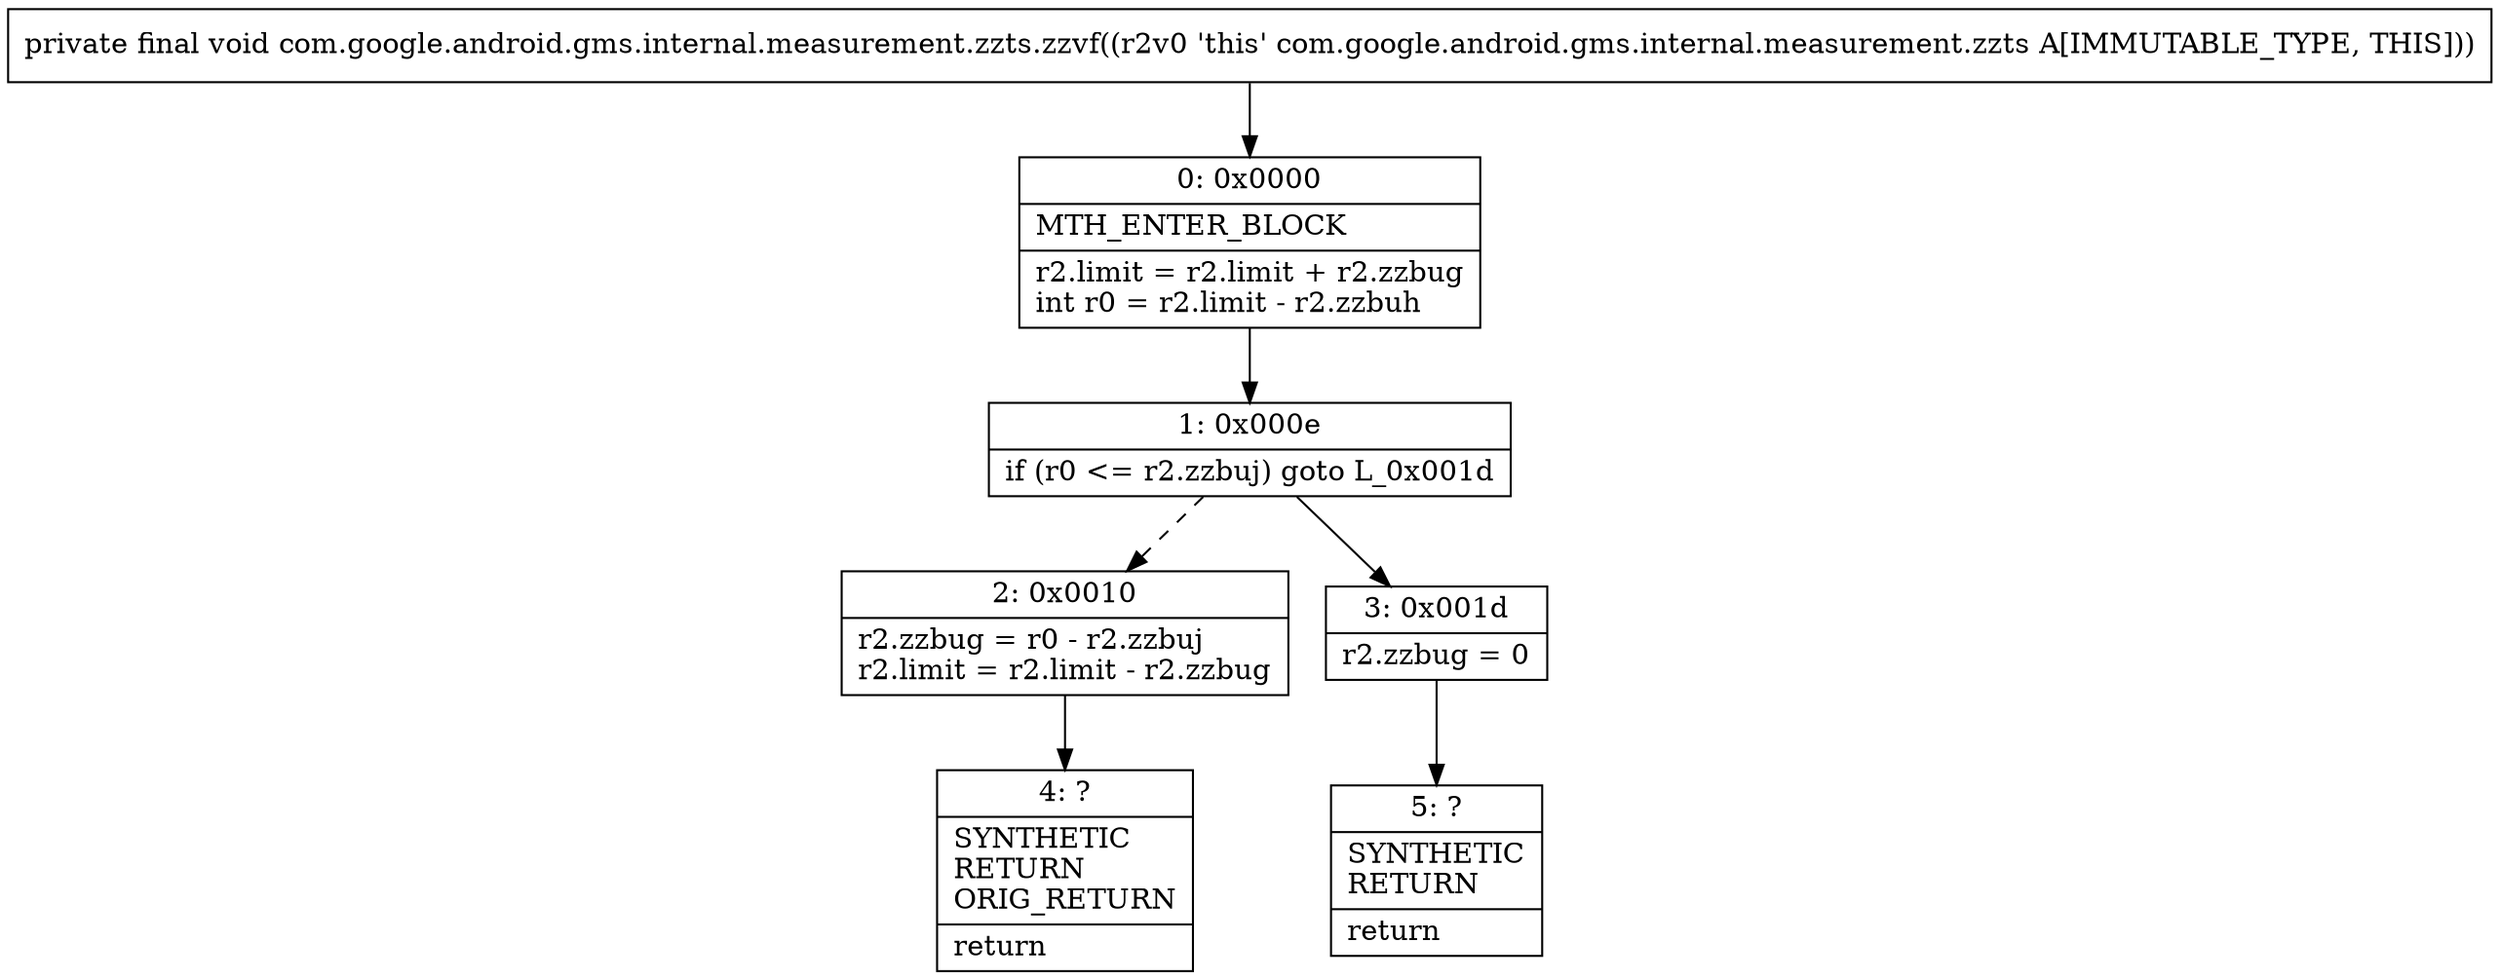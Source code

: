 digraph "CFG forcom.google.android.gms.internal.measurement.zzts.zzvf()V" {
Node_0 [shape=record,label="{0\:\ 0x0000|MTH_ENTER_BLOCK\l|r2.limit = r2.limit + r2.zzbug\lint r0 = r2.limit \- r2.zzbuh\l}"];
Node_1 [shape=record,label="{1\:\ 0x000e|if (r0 \<= r2.zzbuj) goto L_0x001d\l}"];
Node_2 [shape=record,label="{2\:\ 0x0010|r2.zzbug = r0 \- r2.zzbuj\lr2.limit = r2.limit \- r2.zzbug\l}"];
Node_3 [shape=record,label="{3\:\ 0x001d|r2.zzbug = 0\l}"];
Node_4 [shape=record,label="{4\:\ ?|SYNTHETIC\lRETURN\lORIG_RETURN\l|return\l}"];
Node_5 [shape=record,label="{5\:\ ?|SYNTHETIC\lRETURN\l|return\l}"];
MethodNode[shape=record,label="{private final void com.google.android.gms.internal.measurement.zzts.zzvf((r2v0 'this' com.google.android.gms.internal.measurement.zzts A[IMMUTABLE_TYPE, THIS])) }"];
MethodNode -> Node_0;
Node_0 -> Node_1;
Node_1 -> Node_2[style=dashed];
Node_1 -> Node_3;
Node_2 -> Node_4;
Node_3 -> Node_5;
}

